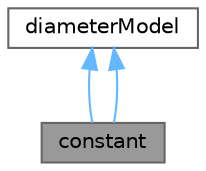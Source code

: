 digraph "constant"
{
 // LATEX_PDF_SIZE
  bgcolor="transparent";
  edge [fontname=Helvetica,fontsize=10,labelfontname=Helvetica,labelfontsize=10];
  node [fontname=Helvetica,fontsize=10,shape=box,height=0.2,width=0.4];
  Node1 [id="Node000001",label="constant",height=0.2,width=0.4,color="gray40", fillcolor="grey60", style="filled", fontcolor="black",tooltip="Constant dispersed-phase particle diameter model."];
  Node2 -> Node1 [id="edge1_Node000001_Node000002",dir="back",color="steelblue1",style="solid",tooltip=" "];
  Node2 [id="Node000002",label="diameterModel",height=0.2,width=0.4,color="gray40", fillcolor="white", style="filled",URL="$classFoam_1_1diameterModel.html",tooltip="Abstract base-class for dispersed-phase particle diameter models."];
  Node2 -> Node1 [id="edge2_Node000001_Node000002",dir="back",color="steelblue1",style="solid",tooltip=" "];
}
